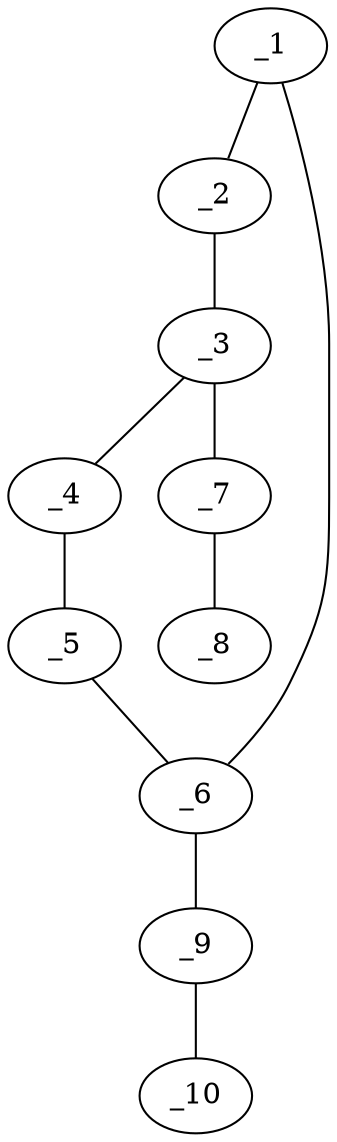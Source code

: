 graph molid674352 {
	_1	 [charge=0,
		chem=4,
		symbol="N  ",
		x="3.7321",
		y="-0.5"];
	_2	 [charge=0,
		chem=4,
		symbol="N  ",
		x="3.7321",
		y="0.5"];
	_1 -- _2	 [valence=2];
	_6	 [charge=0,
		chem=1,
		symbol="C  ",
		x="2.866",
		y="-1"];
	_1 -- _6	 [valence=1];
	_3	 [charge=0,
		chem=1,
		symbol="C  ",
		x="2.866",
		y=1];
	_2 -- _3	 [valence=1];
	_4	 [charge=0,
		chem=4,
		symbol="N  ",
		x=2,
		y="0.5"];
	_3 -- _4	 [valence=2];
	_7	 [charge=0,
		chem=5,
		symbol="S  ",
		x="2.866",
		y=2];
	_3 -- _7	 [valence=1];
	_5	 [charge=0,
		chem=4,
		symbol="N  ",
		x=2,
		y="-0.5"];
	_4 -- _5	 [valence=1];
	_5 -- _6	 [valence=2];
	_9	 [charge=0,
		chem=5,
		symbol="S  ",
		x="2.866",
		y="-2"];
	_6 -- _9	 [valence=1];
	_8	 [charge=0,
		chem=1,
		symbol="C  ",
		x="3.7321",
		y="2.5"];
	_7 -- _8	 [valence=1];
	_10	 [charge=0,
		chem=1,
		symbol="C  ",
		x=2,
		y="-2.5"];
	_9 -- _10	 [valence=1];
}
